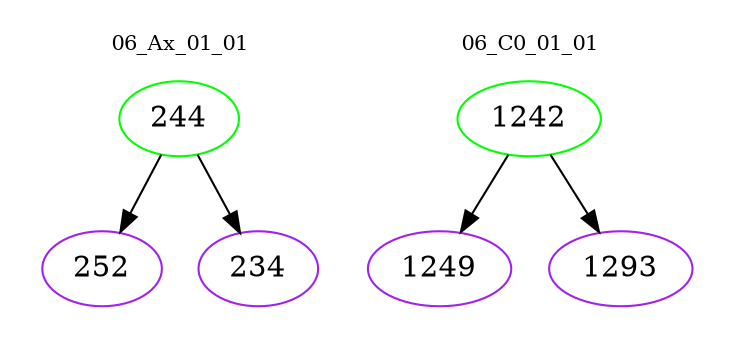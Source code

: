 digraph{
subgraph cluster_0 {
color = white
label = "06_Ax_01_01";
fontsize=10;
T0_244 [label="244", color="green"]
T0_244 -> T0_252 [color="black"]
T0_252 [label="252", color="purple"]
T0_244 -> T0_234 [color="black"]
T0_234 [label="234", color="purple"]
}
subgraph cluster_1 {
color = white
label = "06_C0_01_01";
fontsize=10;
T1_1242 [label="1242", color="green"]
T1_1242 -> T1_1249 [color="black"]
T1_1249 [label="1249", color="purple"]
T1_1242 -> T1_1293 [color="black"]
T1_1293 [label="1293", color="purple"]
}
}
